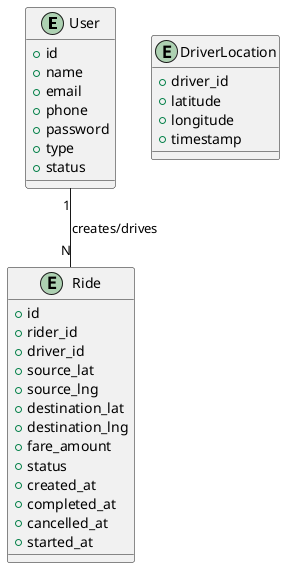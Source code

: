 @startuml entities

entity "User" as User {
    +id
    +name
    +email
    +phone
    +password
    +type
    +status
}

entity "Ride" as Ride {
    +id
    +rider_id
    +driver_id
    +source_lat
    +source_lng
    +destination_lat
    +destination_lng
    +fare_amount
    +status
    +created_at
    +completed_at
    +cancelled_at
    +started_at
}

entity "DriverLocation" as DriverLocation {
    +driver_id
    +latitude
    +longitude
    +timestamp
}

User "1" -- "N" Ride : creates/drives
@enduml 